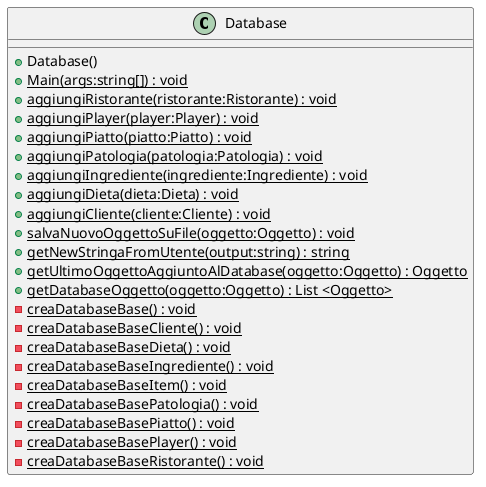 @startuml
class Database {
    + Database()
    + {static} Main(args:string[]) : void
    + {static} aggiungiRistorante(ristorante:Ristorante) : void
    + {static} aggiungiPlayer(player:Player) : void
    + {static} aggiungiPiatto(piatto:Piatto) : void
    + {static} aggiungiPatologia(patologia:Patologia) : void
    + {static} aggiungiIngrediente(ingrediente:Ingrediente) : void
    + {static} aggiungiDieta(dieta:Dieta) : void
    + {static} aggiungiCliente(cliente:Cliente) : void
    + {static} salvaNuovoOggettoSuFile(oggetto:Oggetto) : void
    + {static} getNewStringaFromUtente(output:string) : string
    + {static} getUltimoOggettoAggiuntoAlDatabase(oggetto:Oggetto) : Oggetto
    + {static} getDatabaseOggetto(oggetto:Oggetto) : List <Oggetto>
    - {static} creaDatabaseBase() : void
    - {static} creaDatabaseBaseCliente() : void
    - {static} creaDatabaseBaseDieta() : void
    - {static} creaDatabaseBaseIngrediente() : void
    - {static} creaDatabaseBaseItem() : void
    - {static} creaDatabaseBasePatologia() : void
    - {static} creaDatabaseBasePiatto() : void
    - {static} creaDatabaseBasePlayer() : void
    - {static} creaDatabaseBaseRistorante() : void
}
@enduml
